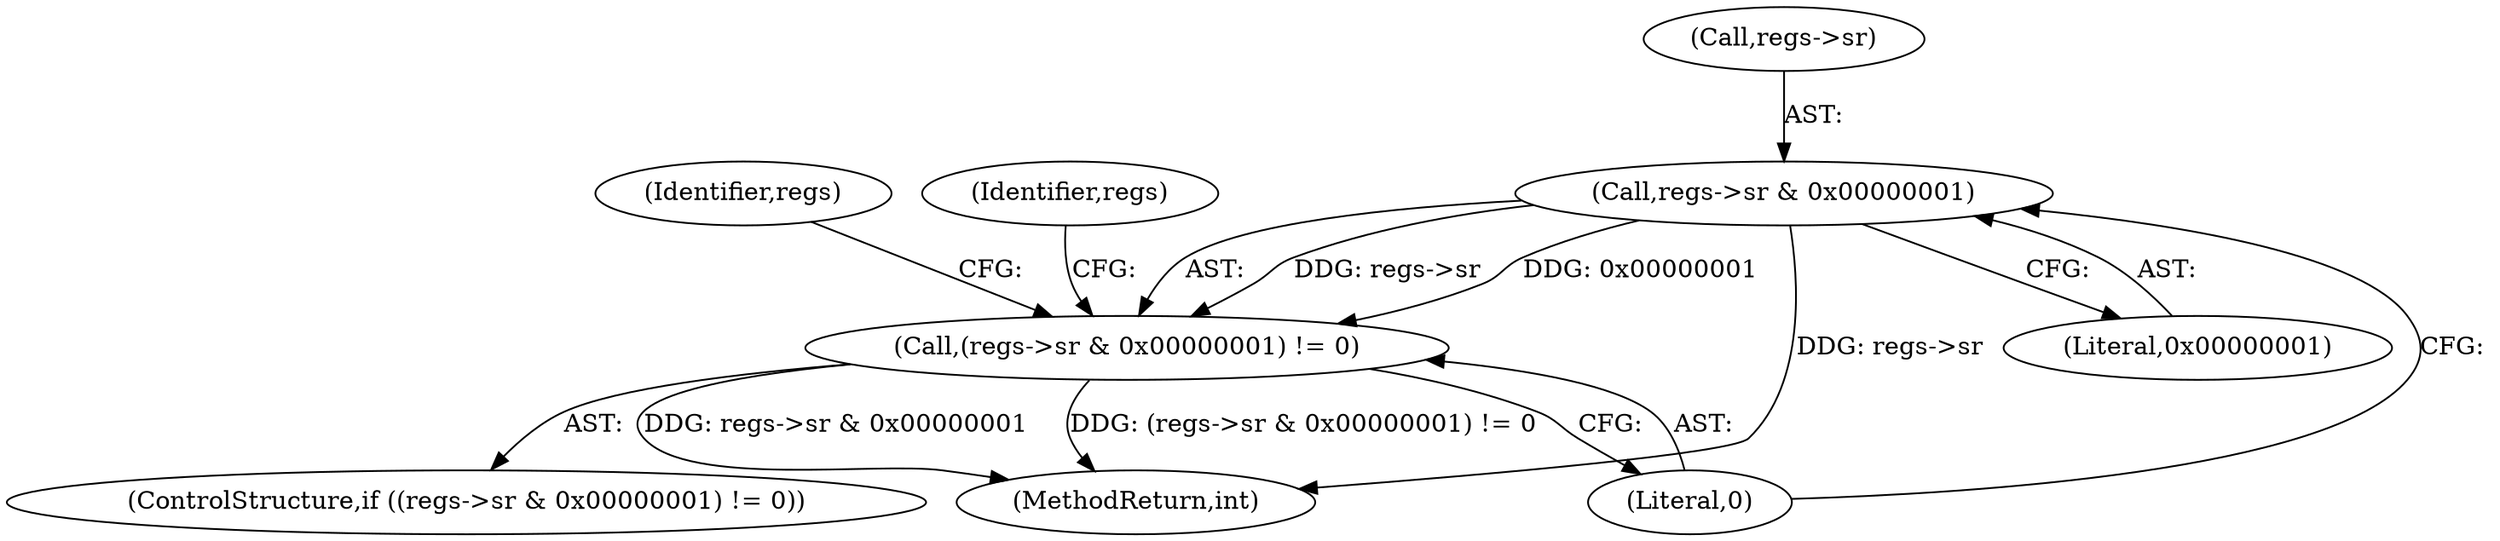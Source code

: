 digraph "0_linux_a8b0ca17b80e92faab46ee7179ba9e99ccb61233_23@pointer" {
"1000361" [label="(Call,regs->sr & 0x00000001)"];
"1000360" [label="(Call,(regs->sr & 0x00000001) != 0)"];
"1000365" [label="(Literal,0x00000001)"];
"1000483" [label="(MethodReturn,int)"];
"1000359" [label="(ControlStructure,if ((regs->sr & 0x00000001) != 0))"];
"1000369" [label="(Identifier,regs)"];
"1000366" [label="(Literal,0)"];
"1000361" [label="(Call,regs->sr & 0x00000001)"];
"1000362" [label="(Call,regs->sr)"];
"1000375" [label="(Identifier,regs)"];
"1000360" [label="(Call,(regs->sr & 0x00000001) != 0)"];
"1000361" -> "1000360"  [label="AST: "];
"1000361" -> "1000365"  [label="CFG: "];
"1000362" -> "1000361"  [label="AST: "];
"1000365" -> "1000361"  [label="AST: "];
"1000366" -> "1000361"  [label="CFG: "];
"1000361" -> "1000483"  [label="DDG: regs->sr"];
"1000361" -> "1000360"  [label="DDG: regs->sr"];
"1000361" -> "1000360"  [label="DDG: 0x00000001"];
"1000360" -> "1000359"  [label="AST: "];
"1000360" -> "1000366"  [label="CFG: "];
"1000366" -> "1000360"  [label="AST: "];
"1000369" -> "1000360"  [label="CFG: "];
"1000375" -> "1000360"  [label="CFG: "];
"1000360" -> "1000483"  [label="DDG: regs->sr & 0x00000001"];
"1000360" -> "1000483"  [label="DDG: (regs->sr & 0x00000001) != 0"];
}
